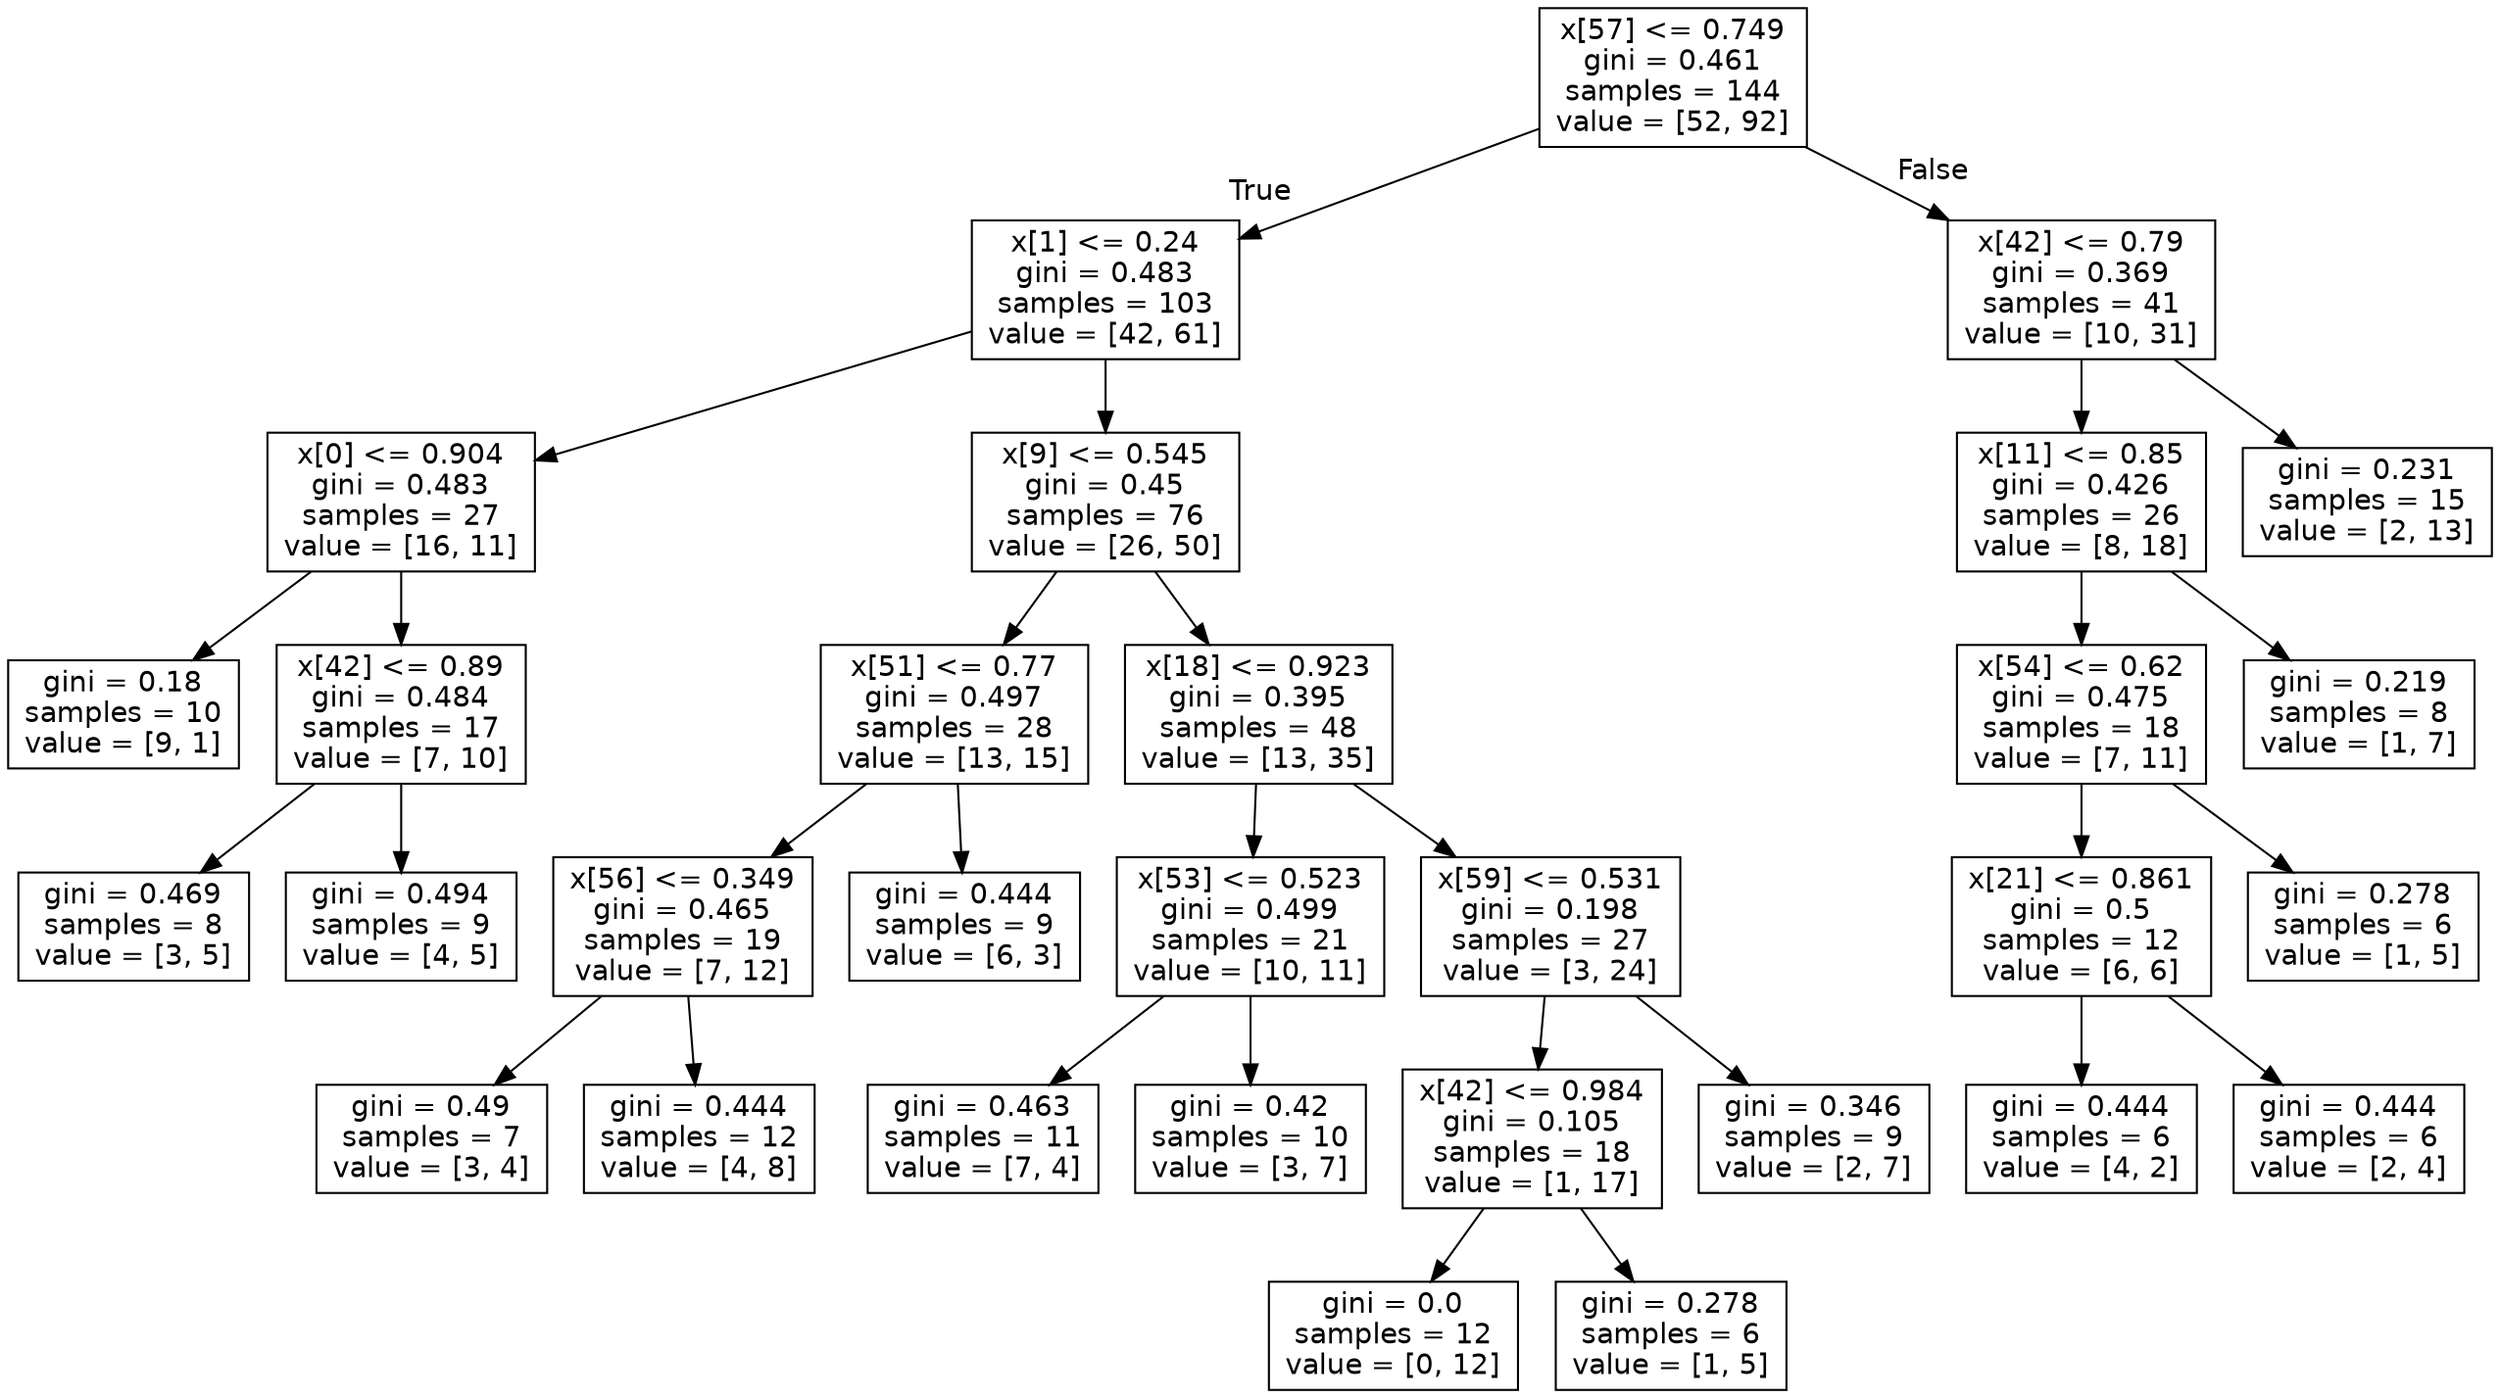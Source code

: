 digraph Tree {
node [shape=box, fontname="helvetica"] ;
edge [fontname="helvetica"] ;
0 [label="x[57] <= 0.749\ngini = 0.461\nsamples = 144\nvalue = [52, 92]"] ;
1 [label="x[1] <= 0.24\ngini = 0.483\nsamples = 103\nvalue = [42, 61]"] ;
0 -> 1 [labeldistance=2.5, labelangle=45, headlabel="True"] ;
2 [label="x[0] <= 0.904\ngini = 0.483\nsamples = 27\nvalue = [16, 11]"] ;
1 -> 2 ;
3 [label="gini = 0.18\nsamples = 10\nvalue = [9, 1]"] ;
2 -> 3 ;
4 [label="x[42] <= 0.89\ngini = 0.484\nsamples = 17\nvalue = [7, 10]"] ;
2 -> 4 ;
5 [label="gini = 0.469\nsamples = 8\nvalue = [3, 5]"] ;
4 -> 5 ;
6 [label="gini = 0.494\nsamples = 9\nvalue = [4, 5]"] ;
4 -> 6 ;
7 [label="x[9] <= 0.545\ngini = 0.45\nsamples = 76\nvalue = [26, 50]"] ;
1 -> 7 ;
8 [label="x[51] <= 0.77\ngini = 0.497\nsamples = 28\nvalue = [13, 15]"] ;
7 -> 8 ;
9 [label="x[56] <= 0.349\ngini = 0.465\nsamples = 19\nvalue = [7, 12]"] ;
8 -> 9 ;
10 [label="gini = 0.49\nsamples = 7\nvalue = [3, 4]"] ;
9 -> 10 ;
11 [label="gini = 0.444\nsamples = 12\nvalue = [4, 8]"] ;
9 -> 11 ;
12 [label="gini = 0.444\nsamples = 9\nvalue = [6, 3]"] ;
8 -> 12 ;
13 [label="x[18] <= 0.923\ngini = 0.395\nsamples = 48\nvalue = [13, 35]"] ;
7 -> 13 ;
14 [label="x[53] <= 0.523\ngini = 0.499\nsamples = 21\nvalue = [10, 11]"] ;
13 -> 14 ;
15 [label="gini = 0.463\nsamples = 11\nvalue = [7, 4]"] ;
14 -> 15 ;
16 [label="gini = 0.42\nsamples = 10\nvalue = [3, 7]"] ;
14 -> 16 ;
17 [label="x[59] <= 0.531\ngini = 0.198\nsamples = 27\nvalue = [3, 24]"] ;
13 -> 17 ;
18 [label="x[42] <= 0.984\ngini = 0.105\nsamples = 18\nvalue = [1, 17]"] ;
17 -> 18 ;
19 [label="gini = 0.0\nsamples = 12\nvalue = [0, 12]"] ;
18 -> 19 ;
20 [label="gini = 0.278\nsamples = 6\nvalue = [1, 5]"] ;
18 -> 20 ;
21 [label="gini = 0.346\nsamples = 9\nvalue = [2, 7]"] ;
17 -> 21 ;
22 [label="x[42] <= 0.79\ngini = 0.369\nsamples = 41\nvalue = [10, 31]"] ;
0 -> 22 [labeldistance=2.5, labelangle=-45, headlabel="False"] ;
23 [label="x[11] <= 0.85\ngini = 0.426\nsamples = 26\nvalue = [8, 18]"] ;
22 -> 23 ;
24 [label="x[54] <= 0.62\ngini = 0.475\nsamples = 18\nvalue = [7, 11]"] ;
23 -> 24 ;
25 [label="x[21] <= 0.861\ngini = 0.5\nsamples = 12\nvalue = [6, 6]"] ;
24 -> 25 ;
26 [label="gini = 0.444\nsamples = 6\nvalue = [4, 2]"] ;
25 -> 26 ;
27 [label="gini = 0.444\nsamples = 6\nvalue = [2, 4]"] ;
25 -> 27 ;
28 [label="gini = 0.278\nsamples = 6\nvalue = [1, 5]"] ;
24 -> 28 ;
29 [label="gini = 0.219\nsamples = 8\nvalue = [1, 7]"] ;
23 -> 29 ;
30 [label="gini = 0.231\nsamples = 15\nvalue = [2, 13]"] ;
22 -> 30 ;
}